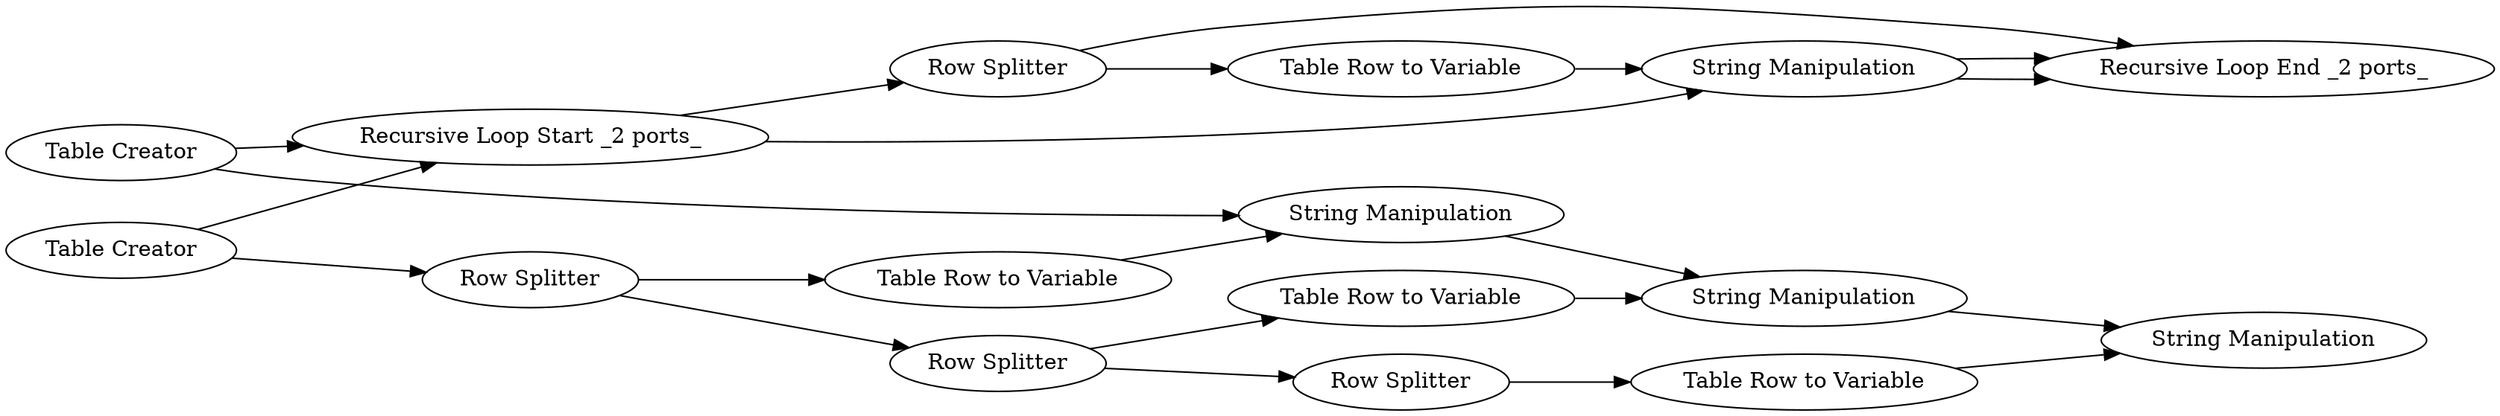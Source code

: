 digraph {
	2 [label="Table Creator"]
	3 [label="Row Splitter"]
	4 [label="Row Splitter"]
	5 [label="Row Splitter"]
	6 [label="String Manipulation"]
	8 [label="Table Creator"]
	9 [label="String Manipulation"]
	12 [label="String Manipulation"]
	13 [label="Recursive Loop Start _2 ports_"]
	14 [label="Recursive Loop End _2 ports_"]
	15 [label="Row Splitter"]
	17 [label="String Manipulation"]
	18 [label="Table Row to Variable"]
	19 [label="Table Row to Variable"]
	20 [label="Table Row to Variable"]
	21 [label="Table Row to Variable"]
	2 -> 3
	2 -> 13
	3 -> 4
	3 -> 18
	4 -> 5
	4 -> 19
	5 -> 20
	6 -> 9
	8 -> 13
	8 -> 6
	9 -> 12
	13 -> 15
	13 -> 17
	15 -> 14
	15 -> 21
	17 -> 14
	17 -> 14
	18 -> 6
	19 -> 9
	20 -> 12
	21 -> 17
	rankdir=LR
}
